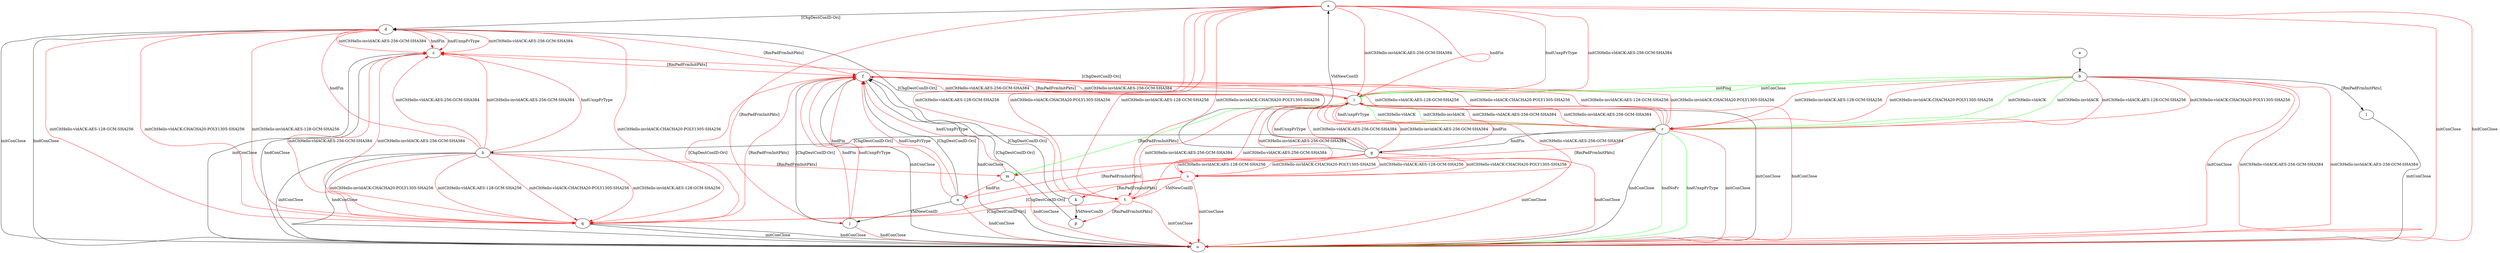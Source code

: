 digraph "" {
	a -> d	[key=0,
		label="[ChgDestConID-Ori] "];
	a -> i	[key=0,
		color=red,
		label="initCltHello-vldACK:AES-256-GCM-SHA384 "];
	a -> i	[key=1,
		color=red,
		label="initCltHello-invldACK:AES-256-GCM-SHA384 "];
	a -> i	[key=2,
		color=red,
		label="hndFin "];
	a -> i	[key=3,
		color=red,
		label="hndUnxpFrType "];
	a -> j	[key=0,
		color=red,
		label="[RmPadFrmInitPkts] "];
	a -> o	[key=0,
		color=red,
		label="initConClose "];
	a -> o	[key=1,
		color=red,
		label="hndConClose "];
	t	[color=red];
	a -> t	[key=0,
		color=red,
		label="initCltHello-vldACK:AES-128-GCM-SHA256 "];
	a -> t	[key=1,
		color=red,
		label="initCltHello-vldACK:CHACHA20-POLY1305-SHA256 "];
	a -> t	[key=2,
		color=red,
		label="initCltHello-invldACK:AES-128-GCM-SHA256 "];
	a -> t	[key=3,
		color=red,
		label="initCltHello-invldACK:CHACHA20-POLY1305-SHA256 "];
	b -> i	[key=0,
		color=green,
		label="initPing "];
	b -> i	[key=1,
		color=green,
		label="initConClose "];
	b -> l	[key=0,
		label="[RmPadFrmInitPkts] "];
	b -> o	[key=0,
		color=red,
		label="initConClose "];
	b -> o	[key=1,
		color=red,
		label="initCltHello-vldACK:AES-256-GCM-SHA384 "];
	b -> o	[key=2,
		color=red,
		label="initCltHello-invldACK:AES-256-GCM-SHA384 "];
	b -> r	[key=0,
		color=green,
		label="initCltHello-vldACK "];
	b -> r	[key=1,
		color=green,
		label="initCltHello-invldACK "];
	b -> r	[key=2,
		color=red,
		label="initCltHello-vldACK:AES-128-GCM-SHA256 "];
	b -> r	[key=3,
		color=red,
		label="initCltHello-vldACK:CHACHA20-POLY1305-SHA256 "];
	b -> r	[key=4,
		color=red,
		label="initCltHello-invldACK:AES-128-GCM-SHA256 "];
	b -> r	[key=5,
		color=red,
		label="initCltHello-invldACK:CHACHA20-POLY1305-SHA256 "];
	c -> f	[key=0,
		color=red,
		label="[RmPadFrmInitPkts] "];
	c -> o	[key=0,
		label="initConClose "];
	c -> o	[key=1,
		label="hndConClose "];
	d -> c	[key=0,
		color=red,
		label="initCltHello-vldACK:AES-256-GCM-SHA384 "];
	d -> c	[key=1,
		color=red,
		label="initCltHello-invldACK:AES-256-GCM-SHA384 "];
	d -> c	[key=2,
		color=red,
		label="hndFin "];
	d -> c	[key=3,
		color=red,
		label="hndUnxpFrType "];
	d -> f	[key=0,
		color=red,
		label="[RmPadFrmInitPkts] "];
	d -> o	[key=0,
		label="initConClose "];
	d -> o	[key=1,
		label="hndConClose "];
	d -> q	[key=0,
		color=red,
		label="initCltHello-vldACK:AES-128-GCM-SHA256 "];
	d -> q	[key=1,
		color=red,
		label="initCltHello-vldACK:CHACHA20-POLY1305-SHA256 "];
	d -> q	[key=2,
		color=red,
		label="initCltHello-invldACK:AES-128-GCM-SHA256 "];
	d -> q	[key=3,
		color=red,
		label="initCltHello-invldACK:CHACHA20-POLY1305-SHA256 "];
	e -> b	[key=0];
	f -> i	[key=0,
		color=red,
		label="initCltHello-vldACK:AES-256-GCM-SHA384 "];
	f -> i	[key=1,
		color=red,
		label="initCltHello-invldACK:AES-256-GCM-SHA384 "];
	f -> o	[key=0,
		label="initConClose "];
	f -> o	[key=1,
		label="hndConClose "];
	f -> q	[key=0,
		color=red,
		label="[ChgDestConID-Ori] "];
	g -> a	[key=0,
		label="VldNewConID "];
	g -> d	[key=0,
		label="[ChgDestConID-Ori] "];
	g -> i	[key=0,
		color=red,
		label="initCltHello-vldACK:AES-256-GCM-SHA384 "];
	g -> i	[key=1,
		color=red,
		label="initCltHello-invldACK:AES-256-GCM-SHA384 "];
	g -> i	[key=2,
		color=red,
		label="hndFin "];
	g -> i	[key=3,
		color=red,
		label="hndUnxpFrType "];
	g -> n	[key=0,
		color=red,
		label="[RmPadFrmInitPkts] "];
	g -> o	[key=0,
		color=red,
		label="initConClose "];
	g -> o	[key=1,
		color=red,
		label="hndConClose "];
	s	[color=red];
	g -> s	[key=0,
		color=red,
		label="initCltHello-vldACK:AES-128-GCM-SHA256 "];
	g -> s	[key=1,
		color=red,
		label="initCltHello-vldACK:CHACHA20-POLY1305-SHA256 "];
	g -> s	[key=2,
		color=red,
		label="initCltHello-invldACK:AES-128-GCM-SHA256 "];
	g -> s	[key=3,
		color=red,
		label="initCltHello-invldACK:CHACHA20-POLY1305-SHA256 "];
	h -> c	[key=0,
		color=red,
		label="initCltHello-vldACK:AES-256-GCM-SHA384 "];
	h -> c	[key=1,
		color=red,
		label="initCltHello-invldACK:AES-256-GCM-SHA384 "];
	h -> c	[key=2,
		color=red,
		label="hndUnxpFrType "];
	h -> d	[key=0,
		color=red,
		label="hndFin "];
	h -> m	[key=0,
		color=red,
		label="[RmPadFrmInitPkts] "];
	h -> o	[key=0,
		label="initConClose "];
	h -> o	[key=1,
		label="hndConClose "];
	h -> q	[key=0,
		color=red,
		label="initCltHello-vldACK:AES-128-GCM-SHA256 "];
	h -> q	[key=1,
		color=red,
		label="initCltHello-vldACK:CHACHA20-POLY1305-SHA256 "];
	h -> q	[key=2,
		color=red,
		label="initCltHello-invldACK:AES-128-GCM-SHA256 "];
	h -> q	[key=3,
		color=red,
		label="initCltHello-invldACK:CHACHA20-POLY1305-SHA256 "];
	i -> c	[key=0,
		color=red,
		label="[ChgDestConID-Ori] "];
	i -> f	[key=0,
		color=red,
		label="[RmPadFrmInitPkts] "];
	i -> m	[key=0,
		color=green,
		label="[RmPadFrmInitPkts] "];
	i -> o	[key=0,
		label="initConClose "];
	i -> o	[key=1,
		color=red,
		label="hndConClose "];
	i -> r	[key=0,
		color=green,
		label="initCltHello-vldACK "];
	i -> r	[key=1,
		color=green,
		label="initCltHello-invldACK "];
	j -> f	[key=0,
		label="[ChgDestConID-Ori] "];
	j -> f	[key=1,
		color=red,
		label="hndFin "];
	j -> f	[key=2,
		color=red,
		label="hndUnxpFrType "];
	j -> o	[key=0,
		color=red,
		label="hndConClose "];
	k -> f	[key=0,
		label="[ChgDestConID-Ori] "];
	k -> p	[key=0,
		label="VldNewConID "];
	l -> o	[key=0,
		label="initConClose "];
	m -> f	[key=0,
		color=red,
		label="hndUnxpFrType "];
	m -> n	[key=0,
		color=red,
		label="hndFin "];
	m -> o	[key=0,
		color=red,
		label="hndConClose "];
	n -> f	[key=0,
		label="[ChgDestConID-Ori] "];
	n -> f	[key=1,
		color=red,
		label="hndFin "];
	n -> f	[key=2,
		color=red,
		label="hndUnxpFrType "];
	n -> j	[key=0,
		label="VldNewConID "];
	n -> o	[key=0,
		color=red,
		label="hndConClose "];
	p -> f	[key=0,
		label="[ChgDestConID-Ori] "];
	q -> c	[key=0,
		color=red,
		label="initCltHello-vldACK:AES-256-GCM-SHA384 "];
	q -> c	[key=1,
		color=red,
		label="initCltHello-invldACK:AES-256-GCM-SHA384 "];
	q -> f	[key=0,
		color=red,
		label="[RmPadFrmInitPkts] "];
	q -> o	[key=0,
		label="initConClose "];
	q -> o	[key=1,
		label="hndConClose "];
	r -> f	[key=0,
		color=red,
		label="initCltHello-vldACK:AES-128-GCM-SHA256 "];
	r -> f	[key=1,
		color=red,
		label="initCltHello-vldACK:CHACHA20-POLY1305-SHA256 "];
	r -> f	[key=2,
		color=red,
		label="initCltHello-invldACK:AES-128-GCM-SHA256 "];
	r -> f	[key=3,
		color=red,
		label="initCltHello-invldACK:CHACHA20-POLY1305-SHA256 "];
	r -> g	[key=0,
		label="hndFin "];
	r -> h	[key=0,
		label="[ChgDestConID-Ori] "];
	r -> i	[key=0,
		color=red,
		label="initCltHello-vldACK:AES-256-GCM-SHA384 "];
	r -> i	[key=1,
		color=red,
		label="initCltHello-invldACK:AES-256-GCM-SHA384 "];
	r -> i	[key=2,
		color=red,
		label="hndUnxpFrType "];
	r -> m	[key=0,
		color=red,
		label="[RmPadFrmInitPkts] "];
	r -> o	[key=0,
		label="hndConClose "];
	r -> o	[key=1,
		color=green,
		label="hndNoFr "];
	r -> o	[key=2,
		color=green,
		label="hndUnxpFrType "];
	r -> o	[key=3,
		color=red,
		label="initConClose "];
	s -> i	[key=0,
		color=red,
		label="initCltHello-vldACK:AES-256-GCM-SHA384 "];
	s -> i	[key=1,
		color=red,
		label="initCltHello-invldACK:AES-256-GCM-SHA384 "];
	s -> k	[key=0,
		color=red,
		label="[RmPadFrmInitPkts] "];
	s -> o	[key=0,
		color=red,
		label="initConClose "];
	s -> q	[key=0,
		color=red,
		label="[ChgDestConID-Ori] "];
	s -> t	[key=0,
		color=red,
		label="VldNewConID "];
	t -> i	[key=0,
		color=red,
		label="initCltHello-vldACK:AES-256-GCM-SHA384 "];
	t -> i	[key=1,
		color=red,
		label="initCltHello-invldACK:AES-256-GCM-SHA384 "];
	t -> o	[key=0,
		color=red,
		label="initConClose "];
	t -> p	[key=0,
		color=red,
		label="[RmPadFrmInitPkts] "];
	t -> q	[key=0,
		color=red,
		label="[ChgDestConID-Ori] "];
}
